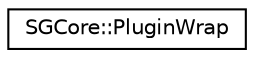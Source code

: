 digraph "Graphical Class Hierarchy"
{
 // LATEX_PDF_SIZE
  edge [fontname="Helvetica",fontsize="10",labelfontname="Helvetica",labelfontsize="10"];
  node [fontname="Helvetica",fontsize="10",shape=record];
  rankdir="LR";
  Node0 [label="SGCore::PluginWrap",height=0.2,width=0.4,color="black", fillcolor="white", style="filled",URL="$structSGCore_1_1PluginWrap.html",tooltip=" "];
}
